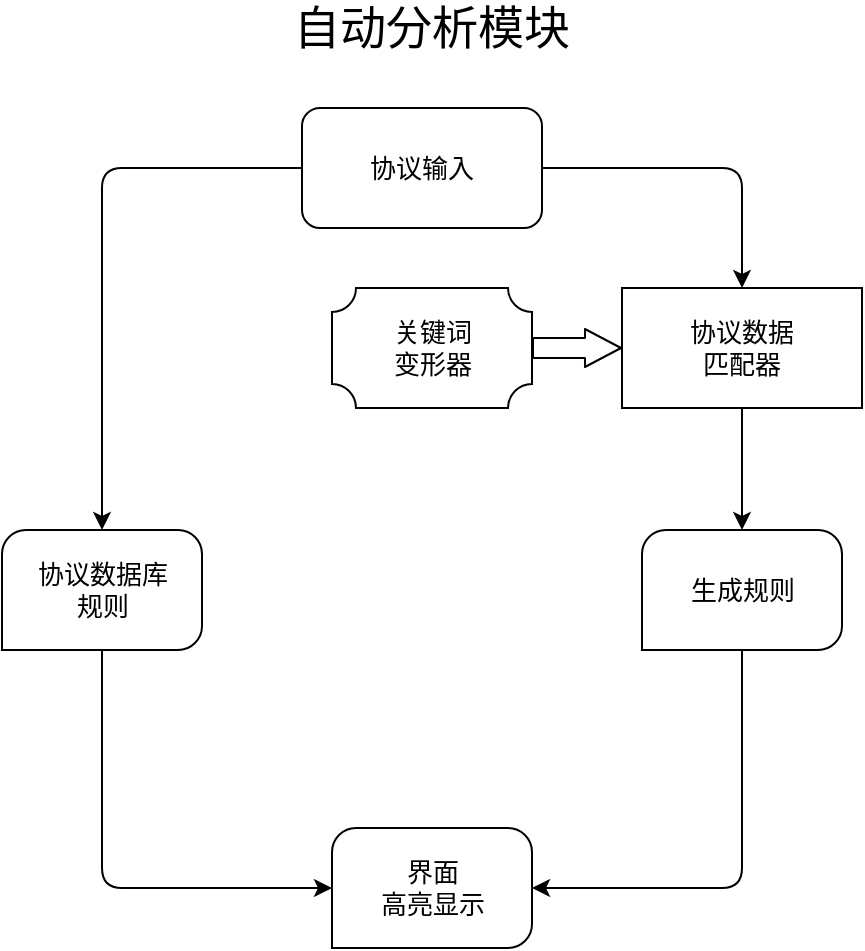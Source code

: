 <mxfile version="12.0.1" type="github" pages="1"><diagram id="PDMYg0tn8_9wsmpUUeU5" name="第 1 页"><mxGraphModel dx="946" dy="571" grid="1" gridSize="10" guides="1" tooltips="1" connect="1" arrows="1" fold="1" page="1" pageScale="1" pageWidth="1600" pageHeight="1200" math="0" shadow="0"><root><mxCell id="0"/><mxCell id="1" parent="0"/><mxCell id="IYbOyVSwOx5RN0h2Jb-t-1" value="自动分析模块" style="text;html=1;strokeColor=none;fillColor=none;align=center;verticalAlign=middle;whiteSpace=wrap;rounded=0;fontSize=23;" parent="1" vertex="1"><mxGeometry x="160" y="20" width="160" height="20" as="geometry"/></mxCell><mxCell id="IYbOyVSwOx5RN0h2Jb-t-13" value="关键词&lt;br&gt;变形器" style="verticalLabelPosition=middle;verticalAlign=middle;html=1;shape=mxgraph.basic.plaque;dx=6;fontFamily=Verdana;fontSize=13;align=center;horizontal=1;labelPosition=center;" parent="1" vertex="1"><mxGeometry x="190" y="160" width="100" height="60" as="geometry"/></mxCell><mxCell id="IYbOyVSwOx5RN0h2Jb-t-15" value="协议数据&lt;br&gt;匹配器" style="rounded=0;whiteSpace=wrap;html=1;fontFamily=Verdana;fontSize=13;align=center;" parent="1" vertex="1"><mxGeometry x="335" y="160" width="120" height="60" as="geometry"/></mxCell><mxCell id="IYbOyVSwOx5RN0h2Jb-t-16" value="" style="shape=flexArrow;endArrow=classic;html=1;fontFamily=Verdana;fontSize=13;endWidth=8;endSize=5.67;exitX=1;exitY=0.5;exitDx=0;exitDy=0;exitPerimeter=0;" parent="1" source="IYbOyVSwOx5RN0h2Jb-t-13" target="IYbOyVSwOx5RN0h2Jb-t-15" edge="1"><mxGeometry width="50" height="50" relative="1" as="geometry"><mxPoint x="525" y="40" as="sourcePoint"/><mxPoint x="385" y="90" as="targetPoint"/></mxGeometry></mxCell><mxCell id="IYbOyVSwOx5RN0h2Jb-t-18" value="界面&lt;br&gt;高亮显示" style="verticalLabelPosition=middle;verticalAlign=middle;html=1;shape=mxgraph.basic.three_corner_round_rect;dx=6;fontFamily=Verdana;fontSize=13;align=center;labelPosition=center;" parent="1" vertex="1"><mxGeometry x="190" y="430" width="100" height="60" as="geometry"/></mxCell><mxCell id="IYbOyVSwOx5RN0h2Jb-t-19" value="生成规则" style="verticalLabelPosition=middle;verticalAlign=middle;html=1;shape=mxgraph.basic.three_corner_round_rect;dx=6;fontFamily=Verdana;fontSize=13;align=center;labelPosition=center;" parent="1" vertex="1"><mxGeometry x="345" y="281" width="100" height="60" as="geometry"/></mxCell><mxCell id="IYbOyVSwOx5RN0h2Jb-t-22" value="" style="endArrow=classic;html=1;fontFamily=Verdana;fontSize=13;exitX=0.5;exitY=1;exitDx=0;exitDy=0;" parent="1" source="IYbOyVSwOx5RN0h2Jb-t-15" target="IYbOyVSwOx5RN0h2Jb-t-19" edge="1"><mxGeometry width="50" height="50" relative="1" as="geometry"><mxPoint x="180" y="600" as="sourcePoint"/><mxPoint x="230" y="550" as="targetPoint"/></mxGeometry></mxCell><mxCell id="IYbOyVSwOx5RN0h2Jb-t-23" value="" style="endArrow=classic;html=1;fontFamily=Verdana;fontSize=13;exitX=0.5;exitY=1;exitDx=0;exitDy=0;exitPerimeter=0;entryX=1;entryY=0.5;entryDx=0;entryDy=0;entryPerimeter=0;" parent="1" source="IYbOyVSwOx5RN0h2Jb-t-19" target="IYbOyVSwOx5RN0h2Jb-t-18" edge="1"><mxGeometry width="50" height="50" relative="1" as="geometry"><mxPoint x="220" y="550" as="sourcePoint"/><mxPoint x="270" y="500" as="targetPoint"/><Array as="points"><mxPoint x="395" y="460"/></Array></mxGeometry></mxCell><mxCell id="IYbOyVSwOx5RN0h2Jb-t-25" value="协议输入" style="rounded=1;whiteSpace=wrap;html=1;fontFamily=Verdana;fontSize=13;align=center;" parent="1" vertex="1"><mxGeometry x="175" y="70" width="120" height="60" as="geometry"/></mxCell><mxCell id="IYbOyVSwOx5RN0h2Jb-t-26" value="" style="endArrow=classic;html=1;fontFamily=Verdana;fontSize=13;entryX=0;entryY=0.5;entryDx=0;entryDy=0;entryPerimeter=0;exitX=0.5;exitY=1;exitDx=0;exitDy=0;exitPerimeter=0;" parent="1" source="IYbOyVSwOx5RN0h2Jb-t-30" target="IYbOyVSwOx5RN0h2Jb-t-18" edge="1"><mxGeometry width="50" height="50" relative="1" as="geometry"><mxPoint x="75" y="356" as="sourcePoint"/><mxPoint x="75" y="590" as="targetPoint"/><Array as="points"><mxPoint x="75" y="460"/></Array></mxGeometry></mxCell><mxCell id="IYbOyVSwOx5RN0h2Jb-t-27" value="" style="endArrow=classic;html=1;fontFamily=Verdana;fontSize=13;exitX=0;exitY=0.5;exitDx=0;exitDy=0;entryX=0.5;entryY=0;entryDx=0;entryDy=0;entryPerimeter=0;" parent="1" source="IYbOyVSwOx5RN0h2Jb-t-25" target="IYbOyVSwOx5RN0h2Jb-t-30" edge="1"><mxGeometry width="50" height="50" relative="1" as="geometry"><mxPoint x="25" y="640" as="sourcePoint"/><mxPoint x="135" y="240" as="targetPoint"/><Array as="points"><mxPoint x="75" y="100"/></Array></mxGeometry></mxCell><mxCell id="IYbOyVSwOx5RN0h2Jb-t-29" value="" style="endArrow=classic;html=1;fontFamily=Verdana;fontSize=13;exitX=1;exitY=0.5;exitDx=0;exitDy=0;entryX=0.5;entryY=0;entryDx=0;entryDy=0;" parent="1" source="IYbOyVSwOx5RN0h2Jb-t-25" target="IYbOyVSwOx5RN0h2Jb-t-15" edge="1"><mxGeometry width="50" height="50" relative="1" as="geometry"><mxPoint x="315" y="120" as="sourcePoint"/><mxPoint x="365" y="70" as="targetPoint"/><Array as="points"><mxPoint x="395" y="100"/></Array></mxGeometry></mxCell><mxCell id="IYbOyVSwOx5RN0h2Jb-t-30" value="协议数据库&lt;br&gt;规则" style="verticalLabelPosition=middle;verticalAlign=middle;html=1;shape=mxgraph.basic.three_corner_round_rect;dx=6;fontFamily=Verdana;fontSize=13;align=center;labelPosition=center;" parent="1" vertex="1"><mxGeometry x="25" y="281" width="100" height="60" as="geometry"/></mxCell></root></mxGraphModel></diagram></mxfile>